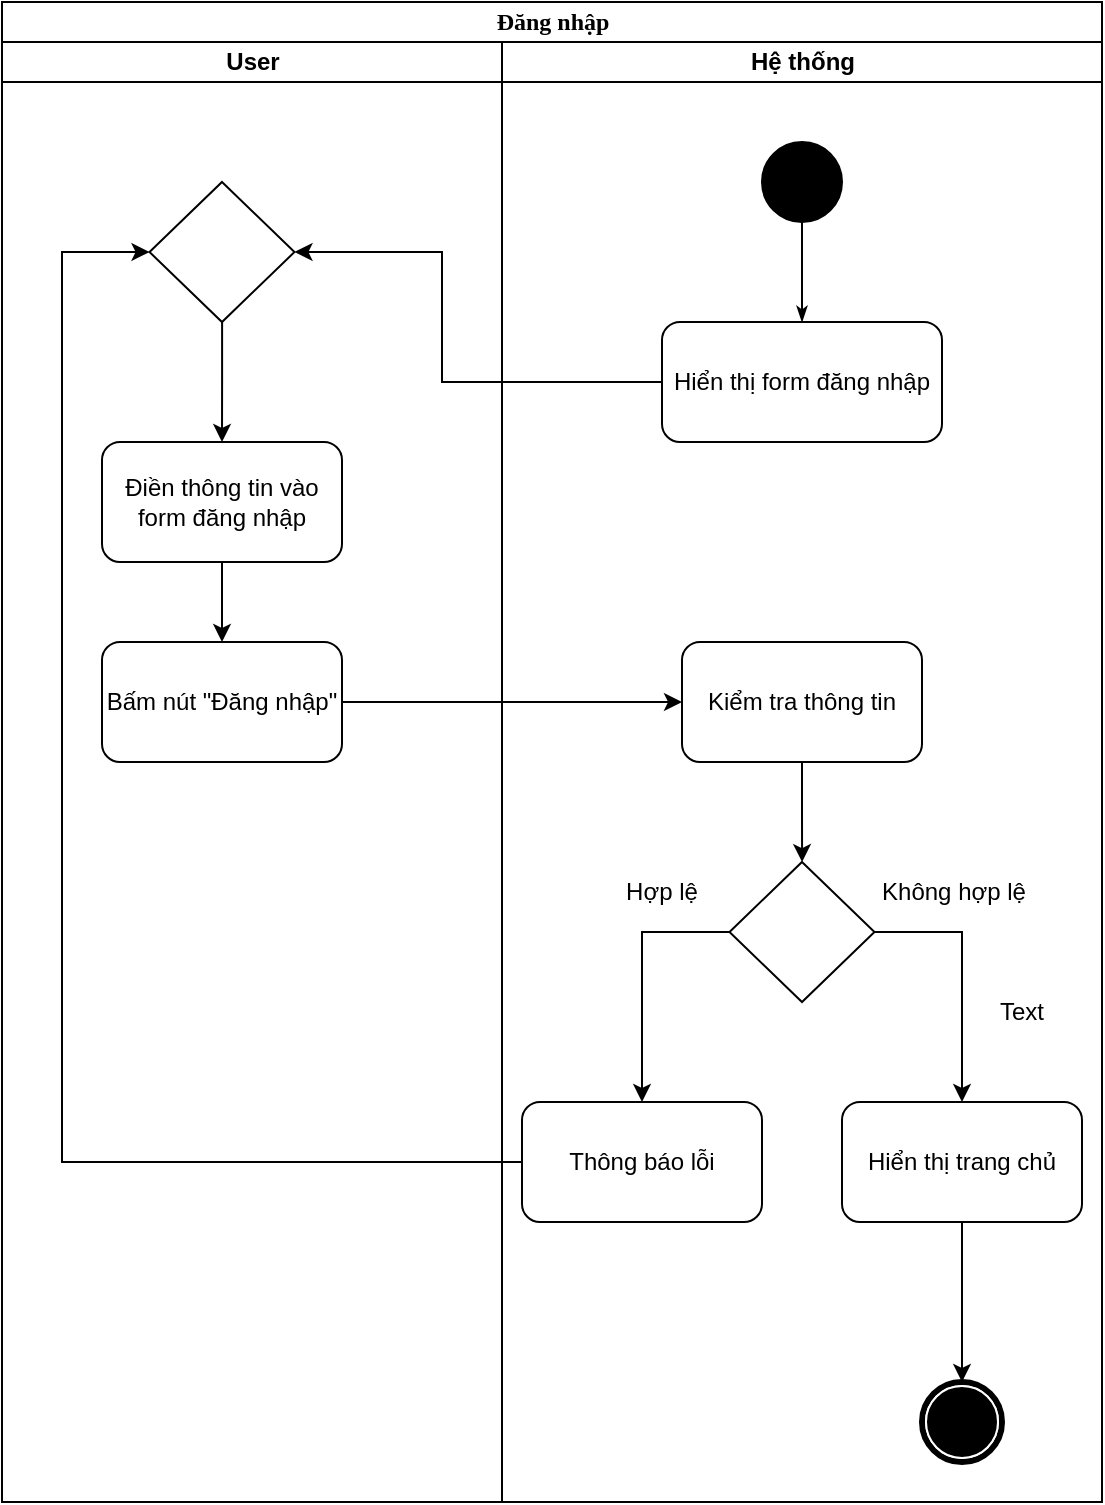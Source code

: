 <mxfile version="20.3.0" type="device"><diagram name="Page-1" id="0783ab3e-0a74-02c8-0abd-f7b4e66b4bec"><mxGraphModel dx="1564" dy="2102" grid="1" gridSize="10" guides="1" tooltips="1" connect="1" arrows="1" fold="1" page="1" pageScale="1" pageWidth="850" pageHeight="1100" background="none" math="0" shadow="0"><root><mxCell id="0"/><mxCell id="1" parent="0"/><mxCell id="1c1d494c118603dd-1" value="Đăng nhập" style="swimlane;html=1;childLayout=stackLayout;startSize=20;rounded=0;shadow=0;comic=0;labelBackgroundColor=none;strokeWidth=1;fontFamily=Verdana;fontSize=12;align=center;" parent="1" vertex="1"><mxGeometry x="50" y="-10" width="550" height="750" as="geometry"/></mxCell><mxCell id="1c1d494c118603dd-2" value="User" style="swimlane;html=1;startSize=20;" parent="1c1d494c118603dd-1" vertex="1"><mxGeometry y="20" width="250" height="730" as="geometry"/></mxCell><mxCell id="lAomza8_6xHy8epRQ9NX-27" style="edgeStyle=orthogonalEdgeStyle;rounded=0;orthogonalLoop=1;jettySize=auto;html=1;entryX=0.5;entryY=0;entryDx=0;entryDy=0;strokeColor=#000000;" parent="1c1d494c118603dd-2" source="lAomza8_6xHy8epRQ9NX-3" target="lAomza8_6xHy8epRQ9NX-10" edge="1"><mxGeometry relative="1" as="geometry"/></mxCell><mxCell id="lAomza8_6xHy8epRQ9NX-3" value="Điền thông tin vào form đăng nhập" style="rounded=1;whiteSpace=wrap;html=1;" parent="1c1d494c118603dd-2" vertex="1"><mxGeometry x="50" y="200" width="120" height="60" as="geometry"/></mxCell><mxCell id="lAomza8_6xHy8epRQ9NX-10" value="Bấm nút &quot;Đăng nhập&quot;" style="rounded=1;whiteSpace=wrap;html=1;" parent="1c1d494c118603dd-2" vertex="1"><mxGeometry x="50" y="300" width="120" height="60" as="geometry"/></mxCell><mxCell id="eAEleVQmABaS4tx8k-5V-2" style="edgeStyle=orthogonalEdgeStyle;rounded=0;orthogonalLoop=1;jettySize=auto;html=1;entryX=0.5;entryY=0;entryDx=0;entryDy=0;strokeColor=#000000;" edge="1" parent="1c1d494c118603dd-2" source="eAEleVQmABaS4tx8k-5V-1" target="lAomza8_6xHy8epRQ9NX-3"><mxGeometry relative="1" as="geometry"/></mxCell><mxCell id="eAEleVQmABaS4tx8k-5V-1" value="" style="rhombus;whiteSpace=wrap;html=1;" vertex="1" parent="1c1d494c118603dd-2"><mxGeometry x="73.75" y="70" width="72.5" height="70" as="geometry"/></mxCell><mxCell id="1c1d494c118603dd-4" value="Hệ thống" style="swimlane;html=1;startSize=20;" parent="1c1d494c118603dd-1" vertex="1"><mxGeometry x="250" y="20" width="300" height="730" as="geometry"/></mxCell><mxCell id="1c1d494c118603dd-27" style="edgeStyle=orthogonalEdgeStyle;rounded=0;html=1;labelBackgroundColor=none;startArrow=none;startFill=0;startSize=5;endArrow=classicThin;endFill=1;endSize=5;jettySize=auto;orthogonalLoop=1;strokeWidth=1;fontFamily=Verdana;fontSize=12;entryX=0.5;entryY=0;entryDx=0;entryDy=0;" parent="1c1d494c118603dd-4" source="60571a20871a0731-4" target="lAomza8_6xHy8epRQ9NX-2" edge="1"><mxGeometry relative="1" as="geometry"><mxPoint x="150" y="120" as="targetPoint"/></mxGeometry></mxCell><mxCell id="60571a20871a0731-4" value="" style="ellipse;whiteSpace=wrap;html=1;rounded=0;shadow=0;comic=0;labelBackgroundColor=none;strokeWidth=1;fillColor=#000000;fontFamily=Verdana;fontSize=12;align=center;" parent="1c1d494c118603dd-4" vertex="1"><mxGeometry x="130" y="50" width="40" height="40" as="geometry"/></mxCell><mxCell id="60571a20871a0731-5" value="" style="shape=mxgraph.bpmn.shape;html=1;verticalLabelPosition=bottom;labelBackgroundColor=#ffffff;verticalAlign=top;perimeter=ellipsePerimeter;outline=end;symbol=terminate;rounded=0;shadow=0;comic=0;strokeWidth=1;fontFamily=Verdana;fontSize=12;align=center;" parent="1c1d494c118603dd-4" vertex="1"><mxGeometry x="210" y="670" width="40" height="40" as="geometry"/></mxCell><mxCell id="lAomza8_6xHy8epRQ9NX-2" value="Hiển thị form đăng nhập" style="rounded=1;whiteSpace=wrap;html=1;" parent="1c1d494c118603dd-4" vertex="1"><mxGeometry x="80" y="140" width="140" height="60" as="geometry"/></mxCell><mxCell id="lAomza8_6xHy8epRQ9NX-14" style="edgeStyle=orthogonalEdgeStyle;rounded=0;orthogonalLoop=1;jettySize=auto;html=1;entryX=0.5;entryY=0;entryDx=0;entryDy=0;exitX=0;exitY=0.5;exitDx=0;exitDy=0;" parent="1c1d494c118603dd-4" source="lAomza8_6xHy8epRQ9NX-4" target="lAomza8_6xHy8epRQ9NX-5" edge="1"><mxGeometry relative="1" as="geometry"><Array as="points"><mxPoint x="70" y="445"/></Array></mxGeometry></mxCell><mxCell id="lAomza8_6xHy8epRQ9NX-15" style="edgeStyle=orthogonalEdgeStyle;rounded=0;orthogonalLoop=1;jettySize=auto;html=1;entryX=0.5;entryY=0;entryDx=0;entryDy=0;" parent="1c1d494c118603dd-4" source="lAomza8_6xHy8epRQ9NX-4" target="lAomza8_6xHy8epRQ9NX-6" edge="1"><mxGeometry relative="1" as="geometry"><Array as="points"><mxPoint x="230" y="445"/></Array></mxGeometry></mxCell><mxCell id="lAomza8_6xHy8epRQ9NX-4" value="" style="rhombus;whiteSpace=wrap;html=1;" parent="1c1d494c118603dd-4" vertex="1"><mxGeometry x="113.75" y="410" width="72.5" height="70" as="geometry"/></mxCell><mxCell id="lAomza8_6xHy8epRQ9NX-18" style="edgeStyle=orthogonalEdgeStyle;rounded=0;orthogonalLoop=1;jettySize=auto;html=1;exitX=0.5;exitY=1;exitDx=0;exitDy=0;" parent="1c1d494c118603dd-4" source="lAomza8_6xHy8epRQ9NX-6" edge="1"><mxGeometry relative="1" as="geometry"><mxPoint x="230" y="590" as="sourcePoint"/><mxPoint x="230" y="670" as="targetPoint"/><Array as="points"/></mxGeometry></mxCell><mxCell id="lAomza8_6xHy8epRQ9NX-5" value="Thông báo lỗi" style="rounded=1;whiteSpace=wrap;html=1;" parent="1c1d494c118603dd-4" vertex="1"><mxGeometry x="10" y="530" width="120" height="60" as="geometry"/></mxCell><mxCell id="lAomza8_6xHy8epRQ9NX-6" value="Hiển thị trang chủ" style="rounded=1;whiteSpace=wrap;html=1;" parent="1c1d494c118603dd-4" vertex="1"><mxGeometry x="170" y="530" width="120" height="60" as="geometry"/></mxCell><mxCell id="lAomza8_6xHy8epRQ9NX-25" style="edgeStyle=orthogonalEdgeStyle;rounded=0;orthogonalLoop=1;jettySize=auto;html=1;strokeColor=#000000;" parent="1c1d494c118603dd-4" source="lAomza8_6xHy8epRQ9NX-24" target="lAomza8_6xHy8epRQ9NX-4" edge="1"><mxGeometry relative="1" as="geometry"/></mxCell><mxCell id="lAomza8_6xHy8epRQ9NX-24" value="Kiểm tra thông tin" style="rounded=1;whiteSpace=wrap;html=1;" parent="1c1d494c118603dd-4" vertex="1"><mxGeometry x="90" y="300" width="120" height="60" as="geometry"/></mxCell><mxCell id="lAomza8_6xHy8epRQ9NX-28" value="Hợp lệ" style="text;html=1;strokeColor=none;fillColor=none;align=center;verticalAlign=middle;whiteSpace=wrap;rounded=0;" parent="1c1d494c118603dd-4" vertex="1"><mxGeometry x="50" y="410" width="60" height="30" as="geometry"/></mxCell><mxCell id="lAomza8_6xHy8epRQ9NX-29" value="Text" style="text;html=1;strokeColor=none;fillColor=none;align=center;verticalAlign=middle;whiteSpace=wrap;rounded=0;" parent="1c1d494c118603dd-4" vertex="1"><mxGeometry x="230" y="470" width="60" height="30" as="geometry"/></mxCell><mxCell id="lAomza8_6xHy8epRQ9NX-30" value="Không hợp lệ" style="text;html=1;strokeColor=none;fillColor=none;align=center;verticalAlign=middle;whiteSpace=wrap;rounded=0;" parent="1c1d494c118603dd-4" vertex="1"><mxGeometry x="186.25" y="410" width="80" height="30" as="geometry"/></mxCell><mxCell id="lAomza8_6xHy8epRQ9NX-12" style="edgeStyle=orthogonalEdgeStyle;rounded=0;orthogonalLoop=1;jettySize=auto;html=1;entryX=1;entryY=0.5;entryDx=0;entryDy=0;" parent="1c1d494c118603dd-1" source="lAomza8_6xHy8epRQ9NX-2" target="eAEleVQmABaS4tx8k-5V-1" edge="1"><mxGeometry relative="1" as="geometry"><Array as="points"><mxPoint x="220" y="190"/><mxPoint x="220" y="125"/></Array></mxGeometry></mxCell><mxCell id="lAomza8_6xHy8epRQ9NX-13" style="edgeStyle=orthogonalEdgeStyle;rounded=0;orthogonalLoop=1;jettySize=auto;html=1;entryX=0;entryY=0.5;entryDx=0;entryDy=0;exitX=1;exitY=0.5;exitDx=0;exitDy=0;" parent="1c1d494c118603dd-1" source="lAomza8_6xHy8epRQ9NX-10" target="lAomza8_6xHy8epRQ9NX-24" edge="1"><mxGeometry relative="1" as="geometry"><mxPoint x="400" y="310" as="targetPoint"/><Array as="points"><mxPoint x="260" y="350"/><mxPoint x="260" y="350"/></Array></mxGeometry></mxCell><mxCell id="lAomza8_6xHy8epRQ9NX-31" style="edgeStyle=orthogonalEdgeStyle;rounded=0;orthogonalLoop=1;jettySize=auto;html=1;entryX=0;entryY=0.5;entryDx=0;entryDy=0;strokeColor=#000000;" parent="1c1d494c118603dd-1" source="lAomza8_6xHy8epRQ9NX-5" target="eAEleVQmABaS4tx8k-5V-1" edge="1"><mxGeometry relative="1" as="geometry"><Array as="points"><mxPoint x="30" y="580"/><mxPoint x="30" y="125"/></Array></mxGeometry></mxCell></root></mxGraphModel></diagram></mxfile>